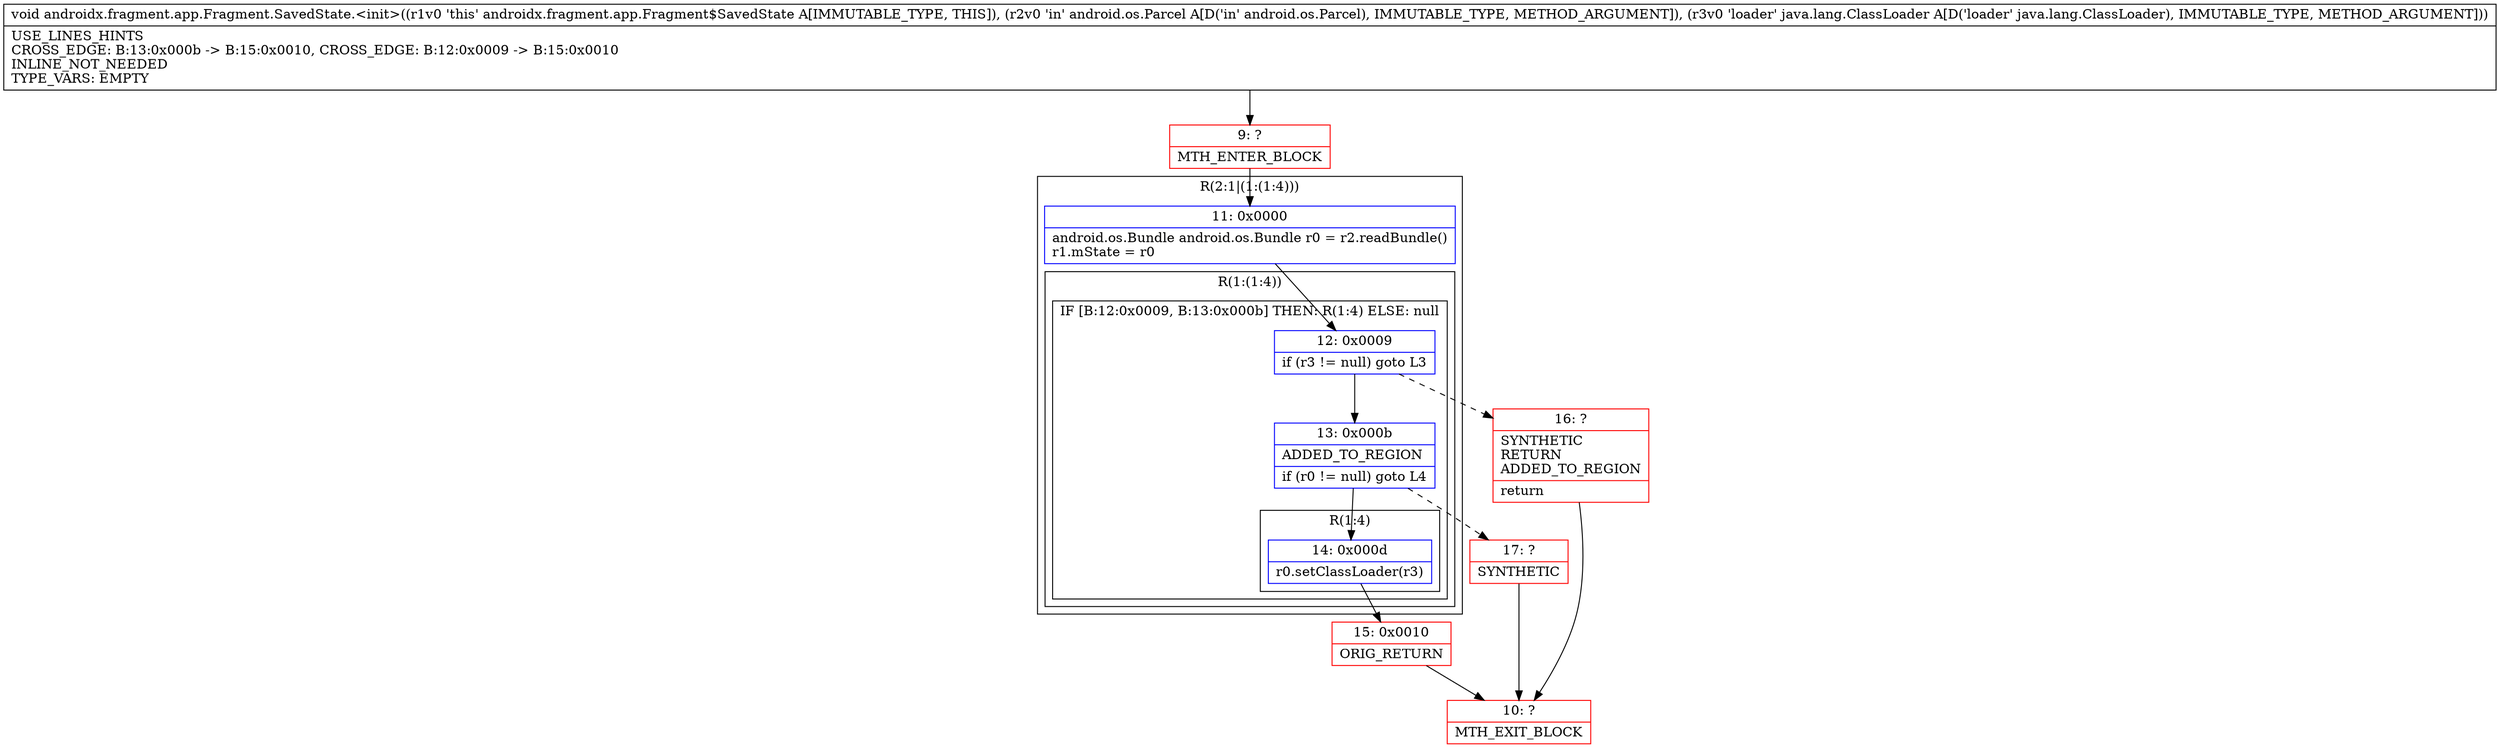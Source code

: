 digraph "CFG forandroidx.fragment.app.Fragment.SavedState.\<init\>(Landroid\/os\/Parcel;Ljava\/lang\/ClassLoader;)V" {
subgraph cluster_Region_680460286 {
label = "R(2:1|(1:(1:4)))";
node [shape=record,color=blue];
Node_11 [shape=record,label="{11\:\ 0x0000|android.os.Bundle android.os.Bundle r0 = r2.readBundle()\lr1.mState = r0\l}"];
subgraph cluster_Region_572325762 {
label = "R(1:(1:4))";
node [shape=record,color=blue];
subgraph cluster_IfRegion_1983948299 {
label = "IF [B:12:0x0009, B:13:0x000b] THEN: R(1:4) ELSE: null";
node [shape=record,color=blue];
Node_12 [shape=record,label="{12\:\ 0x0009|if (r3 != null) goto L3\l}"];
Node_13 [shape=record,label="{13\:\ 0x000b|ADDED_TO_REGION\l|if (r0 != null) goto L4\l}"];
subgraph cluster_Region_1454916420 {
label = "R(1:4)";
node [shape=record,color=blue];
Node_14 [shape=record,label="{14\:\ 0x000d|r0.setClassLoader(r3)\l}"];
}
}
}
}
Node_9 [shape=record,color=red,label="{9\:\ ?|MTH_ENTER_BLOCK\l}"];
Node_15 [shape=record,color=red,label="{15\:\ 0x0010|ORIG_RETURN\l}"];
Node_10 [shape=record,color=red,label="{10\:\ ?|MTH_EXIT_BLOCK\l}"];
Node_17 [shape=record,color=red,label="{17\:\ ?|SYNTHETIC\l}"];
Node_16 [shape=record,color=red,label="{16\:\ ?|SYNTHETIC\lRETURN\lADDED_TO_REGION\l|return\l}"];
MethodNode[shape=record,label="{void androidx.fragment.app.Fragment.SavedState.\<init\>((r1v0 'this' androidx.fragment.app.Fragment$SavedState A[IMMUTABLE_TYPE, THIS]), (r2v0 'in' android.os.Parcel A[D('in' android.os.Parcel), IMMUTABLE_TYPE, METHOD_ARGUMENT]), (r3v0 'loader' java.lang.ClassLoader A[D('loader' java.lang.ClassLoader), IMMUTABLE_TYPE, METHOD_ARGUMENT]))  | USE_LINES_HINTS\lCROSS_EDGE: B:13:0x000b \-\> B:15:0x0010, CROSS_EDGE: B:12:0x0009 \-\> B:15:0x0010\lINLINE_NOT_NEEDED\lTYPE_VARS: EMPTY\l}"];
MethodNode -> Node_9;Node_11 -> Node_12;
Node_12 -> Node_13;
Node_12 -> Node_16[style=dashed];
Node_13 -> Node_14;
Node_13 -> Node_17[style=dashed];
Node_14 -> Node_15;
Node_9 -> Node_11;
Node_15 -> Node_10;
Node_17 -> Node_10;
Node_16 -> Node_10;
}

